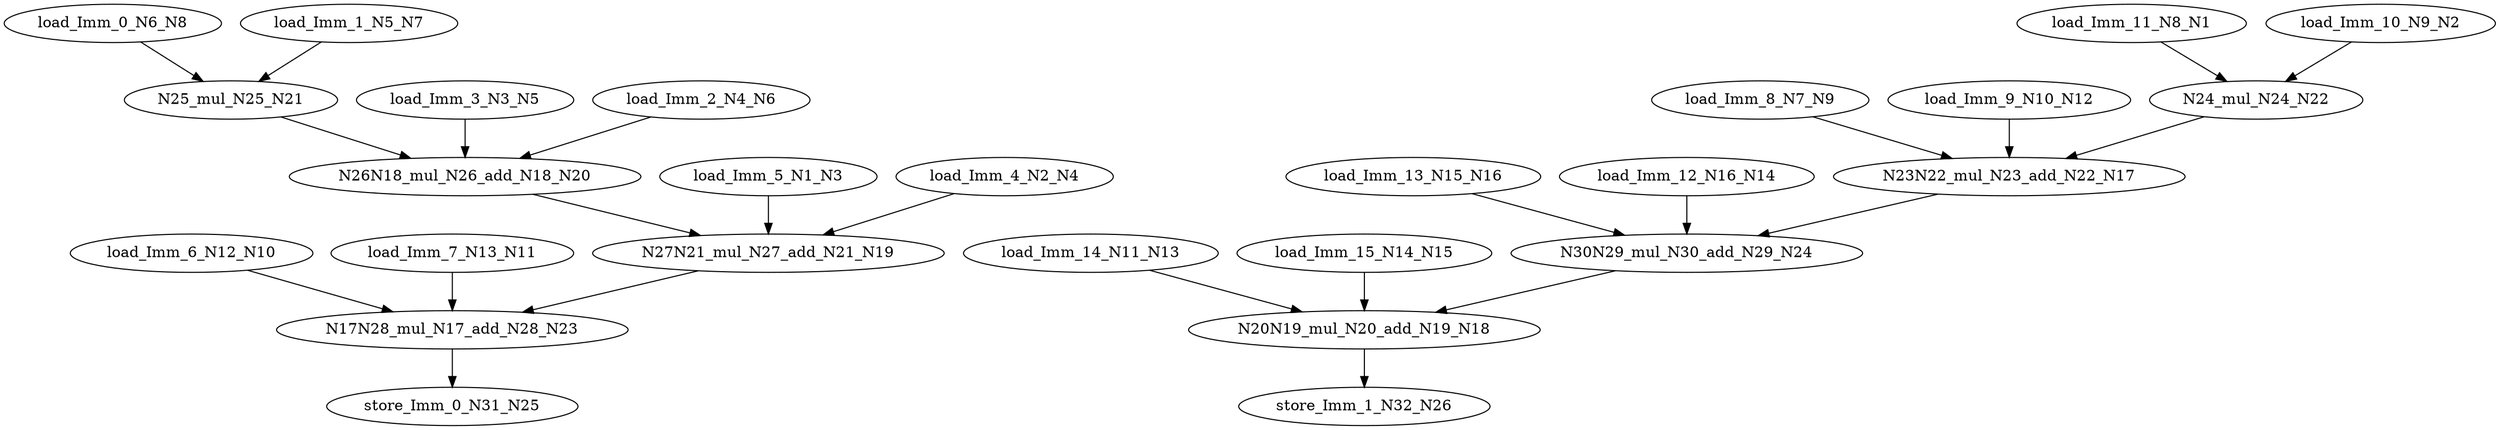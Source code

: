 digraph graphname {
N23 [color="black", ntype="operation", label="N17N28_mul_N17_add_N28_N23"];
N22 [color="black", ntype="operation", label="N24_mul_N24_N22"];
N21 [color="black", ntype="operation", label="N25_mul_N25_N21"];
N20 [color="black", ntype="operation", label="N26N18_mul_N26_add_N18_N20"];
N26 [color="black", ntype="outvar", label="store_Imm_1_N32_N26"];
N25 [color="black", ntype="outvar", label="store_Imm_0_N31_N25"];
N24 [color="black", ntype="operation", label="N30N29_mul_N30_add_N29_N24"];
N8 [color="black", ntype="invar", label="load_Imm_0_N6_N8"];
N9 [color="black", ntype="invar", label="load_Imm_8_N7_N9"];
N1 [color="black", ntype="invar", label="load_Imm_11_N8_N1"];
N2 [color="black", ntype="invar", label="load_Imm_10_N9_N2"];
N3 [color="black", ntype="invar", label="load_Imm_5_N1_N3"];
N4 [color="black", ntype="invar", label="load_Imm_4_N2_N4"];
N5 [color="black", ntype="invar", label="load_Imm_3_N3_N5"];
N6 [color="black", ntype="invar", label="load_Imm_2_N4_N6"];
N7 [color="black", ntype="invar", label="load_Imm_1_N5_N7"];
N12 [color="black", ntype="invar", label="load_Imm_9_N10_N12"];
N13 [color="black", ntype="invar", label="load_Imm_14_N11_N13"];
N10 [color="black", ntype="invar", label="load_Imm_6_N12_N10"];
N11 [color="black", ntype="invar", label="load_Imm_7_N13_N11"];
N16 [color="black", ntype="invar", label="load_Imm_13_N15_N16"];
N17 [color="black", ntype="operation", label="N23N22_mul_N23_add_N22_N17"];
N14 [color="black", ntype="invar", label="load_Imm_12_N16_N14"];
N15 [color="black", ntype="invar", label="load_Imm_15_N14_N15"];
N18 [color="black", ntype="operation", label="N20N19_mul_N20_add_N19_N18"];
N19 [color="black", ntype="operation", label="N27N21_mul_N27_add_N21_N19"];
N23 -> N25;
N22 -> N17;
N21 -> N20;
N20 -> N19;
N24 -> N18;
N8 -> N21;
N9 -> N17;
N1 -> N22;
N2 -> N22;
N3 -> N19;
N4 -> N19;
N5 -> N20;
N6 -> N20;
N7 -> N21;
N12 -> N17;
N13 -> N18;
N10 -> N23;
N11 -> N23;
N16 -> N24;
N17 -> N24;
N14 -> N24;
N15 -> N18;
N18 -> N26;
N19 -> N23;
}
